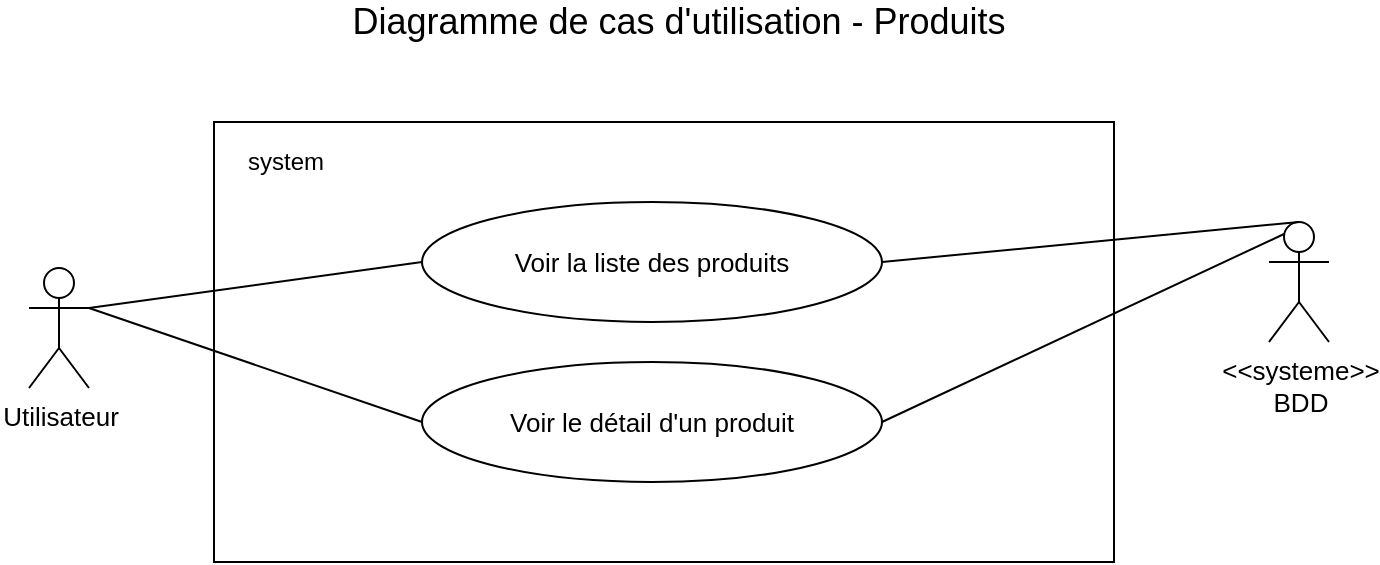 <mxfile version="12.8.2"><diagram id="Erx8bsGz6Rb_JV8RlePP" name="Page-1"><mxGraphModel dx="1422" dy="713" grid="1" gridSize="10" guides="1" tooltips="1" connect="1" arrows="1" fold="1" page="1" pageScale="1" pageWidth="827" pageHeight="1169" math="0" shadow="0"><root><mxCell id="0"/><mxCell id="1" parent="0"/><mxCell id="z_egGln-fyOCClcgKoN4-1" value="" style="whiteSpace=wrap;html=1;" parent="1" vertex="1"><mxGeometry x="194" y="190" width="450" height="220" as="geometry"/></mxCell><mxCell id="z_egGln-fyOCClcgKoN4-2" value="system" style="text;html=1;strokeColor=none;fillColor=none;align=center;verticalAlign=middle;whiteSpace=wrap;rounded=0;" parent="1" vertex="1"><mxGeometry x="210" y="200" width="40" height="20" as="geometry"/></mxCell><mxCell id="z_egGln-fyOCClcgKoN4-3" value="Diagramme de cas d'utilisation - Produits" style="text;html=1;strokeColor=none;fillColor=none;align=center;verticalAlign=middle;whiteSpace=wrap;rounded=0;fontSize=18;" parent="1" vertex="1"><mxGeometry x="243" y="130" width="367" height="20" as="geometry"/></mxCell><mxCell id="z_egGln-fyOCClcgKoN4-4" value="Utilisateur" style="shape=umlActor;verticalLabelPosition=bottom;labelBackgroundColor=#ffffff;verticalAlign=top;html=1;fontSize=13;" parent="1" vertex="1"><mxGeometry x="101.5" y="263" width="30" height="60" as="geometry"/></mxCell><mxCell id="z_egGln-fyOCClcgKoN4-5" value="&amp;lt;&amp;lt;systeme&amp;gt;&amp;gt;&lt;br&gt;BDD" style="shape=umlActor;verticalLabelPosition=bottom;labelBackgroundColor=#ffffff;verticalAlign=top;html=1;fontSize=13;" parent="1" vertex="1"><mxGeometry x="721.5" y="240" width="30" height="60" as="geometry"/></mxCell><mxCell id="z_egGln-fyOCClcgKoN4-6" value="Voir la liste des produits" style="ellipse;whiteSpace=wrap;html=1;fontSize=13;" parent="1" vertex="1"><mxGeometry x="298" y="230" width="230" height="60" as="geometry"/></mxCell><mxCell id="z_egGln-fyOCClcgKoN4-7" value="Voir le détail d'un produit" style="ellipse;whiteSpace=wrap;html=1;fontSize=13;" parent="1" vertex="1"><mxGeometry x="298" y="310" width="230" height="60" as="geometry"/></mxCell><mxCell id="z_egGln-fyOCClcgKoN4-8" value="" style="endArrow=none;html=1;fontSize=15;entryX=1;entryY=0.5;entryDx=0;entryDy=0;exitX=0.25;exitY=0.1;exitDx=0;exitDy=0;exitPerimeter=0;" parent="1" source="z_egGln-fyOCClcgKoN4-5" target="z_egGln-fyOCClcgKoN4-7" edge="1"><mxGeometry width="50" height="50" relative="1" as="geometry"><mxPoint x="680" y="380" as="sourcePoint"/><mxPoint x="538.0" y="503" as="targetPoint"/></mxGeometry></mxCell><mxCell id="z_egGln-fyOCClcgKoN4-9" value="" style="endArrow=none;html=1;fontSize=15;entryX=1;entryY=0.5;entryDx=0;entryDy=0;exitX=0.5;exitY=0;exitDx=0;exitDy=0;exitPerimeter=0;" parent="1" source="z_egGln-fyOCClcgKoN4-5" target="z_egGln-fyOCClcgKoN4-6" edge="1"><mxGeometry width="50" height="50" relative="1" as="geometry"><mxPoint x="717.5" y="449" as="sourcePoint"/><mxPoint x="538.0" y="390.0" as="targetPoint"/></mxGeometry></mxCell><mxCell id="z_egGln-fyOCClcgKoN4-10" value="" style="endArrow=none;html=1;fontSize=15;entryX=0;entryY=0.5;entryDx=0;entryDy=0;exitX=1;exitY=0.333;exitDx=0;exitDy=0;exitPerimeter=0;" parent="1" source="z_egGln-fyOCClcgKoN4-4" target="z_egGln-fyOCClcgKoN4-6" edge="1"><mxGeometry width="50" height="50" relative="1" as="geometry"><mxPoint x="70" y="830" as="sourcePoint"/><mxPoint x="120" y="780" as="targetPoint"/></mxGeometry></mxCell><mxCell id="z_egGln-fyOCClcgKoN4-11" value="" style="endArrow=none;html=1;fontSize=15;entryX=0;entryY=0.5;entryDx=0;entryDy=0;exitX=1;exitY=0.333;exitDx=0;exitDy=0;exitPerimeter=0;" parent="1" source="z_egGln-fyOCClcgKoN4-4" target="z_egGln-fyOCClcgKoN4-7" edge="1"><mxGeometry width="50" height="50" relative="1" as="geometry"><mxPoint x="140" y="323" as="sourcePoint"/><mxPoint x="308.0" y="280" as="targetPoint"/></mxGeometry></mxCell></root></mxGraphModel></diagram></mxfile>